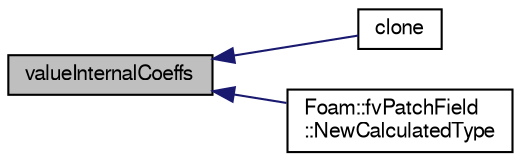 digraph "valueInternalCoeffs"
{
  bgcolor="transparent";
  edge [fontname="FreeSans",fontsize="10",labelfontname="FreeSans",labelfontsize="10"];
  node [fontname="FreeSans",fontsize="10",shape=record];
  rankdir="LR";
  Node133 [label="valueInternalCoeffs",height=0.2,width=0.4,color="black", fillcolor="grey75", style="filled", fontcolor="black"];
  Node133 -> Node134 [dir="back",color="midnightblue",fontsize="10",style="solid",fontname="FreeSans"];
  Node134 [label="clone",height=0.2,width=0.4,color="black",URL="$a21970.html#a6dfbb046cc414bcb0ee27a1646815537",tooltip="Construct and return a clone setting internal field reference. "];
  Node133 -> Node135 [dir="back",color="midnightblue",fontsize="10",style="solid",fontname="FreeSans"];
  Node135 [label="Foam::fvPatchField\l::NewCalculatedType",height=0.2,width=0.4,color="black",URL="$a22354.html#a97ccba406b0862d4b6fe99fd1932c4b6"];
}
